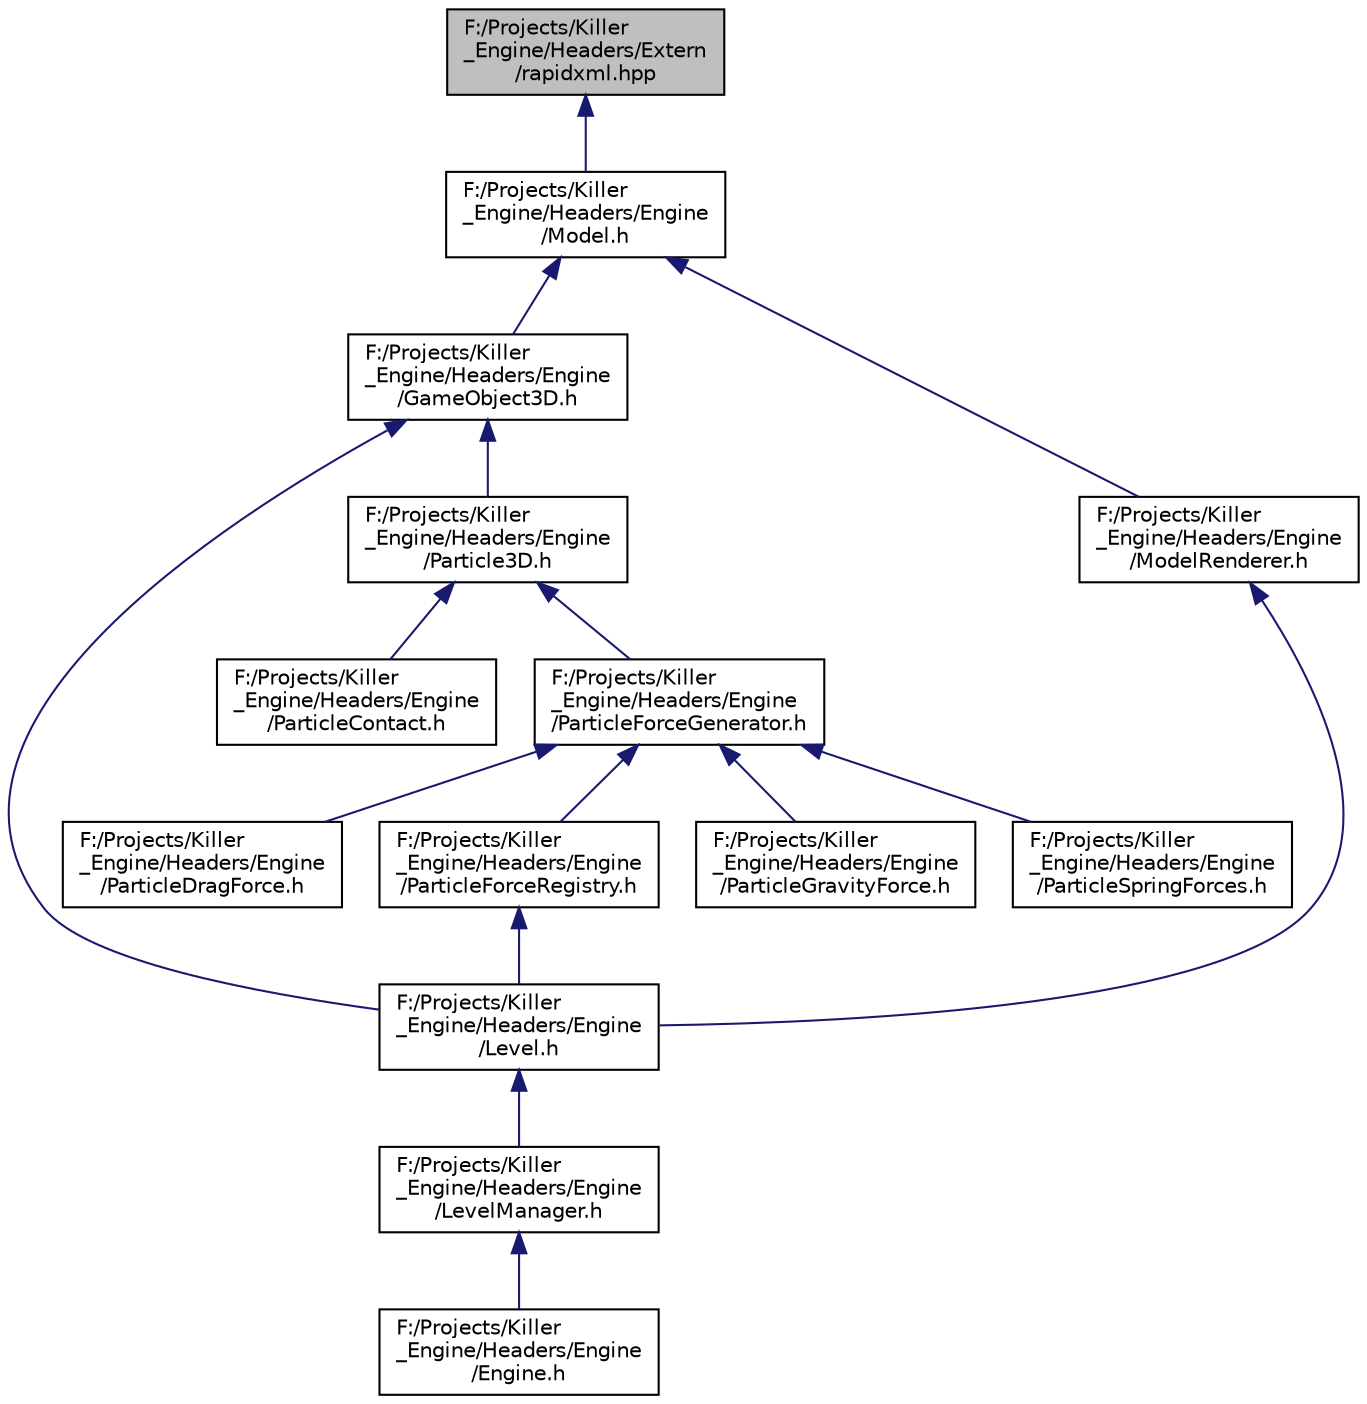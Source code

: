 digraph "F:/Projects/Killer_Engine/Headers/Extern/rapidxml.hpp"
{
  edge [fontname="Helvetica",fontsize="10",labelfontname="Helvetica",labelfontsize="10"];
  node [fontname="Helvetica",fontsize="10",shape=record];
  Node5 [label="F:/Projects/Killer\l_Engine/Headers/Extern\l/rapidxml.hpp",height=0.2,width=0.4,color="black", fillcolor="grey75", style="filled", fontcolor="black"];
  Node5 -> Node6 [dir="back",color="midnightblue",fontsize="10",style="solid",fontname="Helvetica"];
  Node6 [label="F:/Projects/Killer\l_Engine/Headers/Engine\l/Model.h",height=0.2,width=0.4,color="black", fillcolor="white", style="filled",URL="$_model_8h_source.html"];
  Node6 -> Node7 [dir="back",color="midnightblue",fontsize="10",style="solid",fontname="Helvetica"];
  Node7 [label="F:/Projects/Killer\l_Engine/Headers/Engine\l/GameObject3D.h",height=0.2,width=0.4,color="black", fillcolor="white", style="filled",URL="$_game_object3_d_8h_source.html"];
  Node7 -> Node8 [dir="back",color="midnightblue",fontsize="10",style="solid",fontname="Helvetica"];
  Node8 [label="F:/Projects/Killer\l_Engine/Headers/Engine\l/Level.h",height=0.2,width=0.4,color="black", fillcolor="white", style="filled",URL="$_level_8h_source.html"];
  Node8 -> Node9 [dir="back",color="midnightblue",fontsize="10",style="solid",fontname="Helvetica"];
  Node9 [label="F:/Projects/Killer\l_Engine/Headers/Engine\l/LevelManager.h",height=0.2,width=0.4,color="black", fillcolor="white", style="filled",URL="$_level_manager_8h_source.html"];
  Node9 -> Node10 [dir="back",color="midnightblue",fontsize="10",style="solid",fontname="Helvetica"];
  Node10 [label="F:/Projects/Killer\l_Engine/Headers/Engine\l/Engine.h",height=0.2,width=0.4,color="black", fillcolor="white", style="filled",URL="$_engine_8h_source.html"];
  Node7 -> Node11 [dir="back",color="midnightblue",fontsize="10",style="solid",fontname="Helvetica"];
  Node11 [label="F:/Projects/Killer\l_Engine/Headers/Engine\l/Particle3D.h",height=0.2,width=0.4,color="black", fillcolor="white", style="filled",URL="$_particle3_d_8h_source.html"];
  Node11 -> Node12 [dir="back",color="midnightblue",fontsize="10",style="solid",fontname="Helvetica"];
  Node12 [label="F:/Projects/Killer\l_Engine/Headers/Engine\l/ParticleContact.h",height=0.2,width=0.4,color="black", fillcolor="white", style="filled",URL="$_particle_contact_8h_source.html"];
  Node11 -> Node13 [dir="back",color="midnightblue",fontsize="10",style="solid",fontname="Helvetica"];
  Node13 [label="F:/Projects/Killer\l_Engine/Headers/Engine\l/ParticleForceGenerator.h",height=0.2,width=0.4,color="black", fillcolor="white", style="filled",URL="$_particle_force_generator_8h_source.html"];
  Node13 -> Node14 [dir="back",color="midnightblue",fontsize="10",style="solid",fontname="Helvetica"];
  Node14 [label="F:/Projects/Killer\l_Engine/Headers/Engine\l/ParticleDragForce.h",height=0.2,width=0.4,color="black", fillcolor="white", style="filled",URL="$_particle_drag_force_8h_source.html"];
  Node13 -> Node15 [dir="back",color="midnightblue",fontsize="10",style="solid",fontname="Helvetica"];
  Node15 [label="F:/Projects/Killer\l_Engine/Headers/Engine\l/ParticleForceRegistry.h",height=0.2,width=0.4,color="black", fillcolor="white", style="filled",URL="$_particle_force_registry_8h_source.html"];
  Node15 -> Node8 [dir="back",color="midnightblue",fontsize="10",style="solid",fontname="Helvetica"];
  Node13 -> Node16 [dir="back",color="midnightblue",fontsize="10",style="solid",fontname="Helvetica"];
  Node16 [label="F:/Projects/Killer\l_Engine/Headers/Engine\l/ParticleGravityForce.h",height=0.2,width=0.4,color="black", fillcolor="white", style="filled",URL="$_particle_gravity_force_8h_source.html"];
  Node13 -> Node17 [dir="back",color="midnightblue",fontsize="10",style="solid",fontname="Helvetica"];
  Node17 [label="F:/Projects/Killer\l_Engine/Headers/Engine\l/ParticleSpringForces.h",height=0.2,width=0.4,color="black", fillcolor="white", style="filled",URL="$_particle_spring_forces_8h_source.html"];
  Node6 -> Node18 [dir="back",color="midnightblue",fontsize="10",style="solid",fontname="Helvetica"];
  Node18 [label="F:/Projects/Killer\l_Engine/Headers/Engine\l/ModelRenderer.h",height=0.2,width=0.4,color="black", fillcolor="white", style="filled",URL="$_model_renderer_8h_source.html"];
  Node18 -> Node8 [dir="back",color="midnightblue",fontsize="10",style="solid",fontname="Helvetica"];
}
